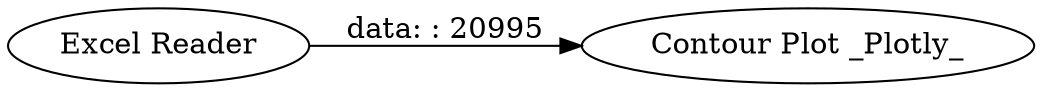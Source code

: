digraph {
	"6349837915163546152_1" [label="Excel Reader"]
	"6349837915163546152_2" [label="Contour Plot _Plotly_"]
	"6349837915163546152_1" -> "6349837915163546152_2" [label="data: : 20995"]
	rankdir=LR
}
